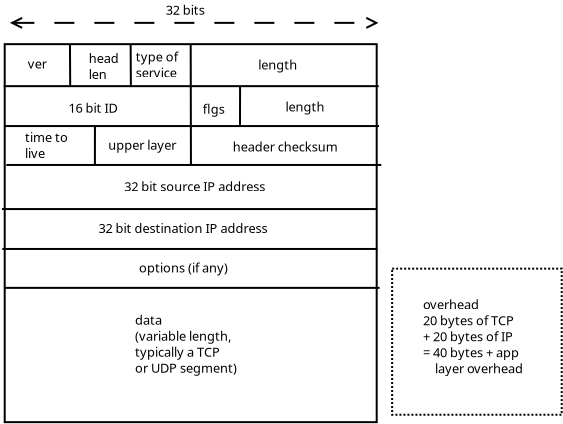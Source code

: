 <?xml version="1.0" encoding="UTF-8"?>
<dia:diagram xmlns:dia="http://www.lysator.liu.se/~alla/dia/">
  <dia:layer name="Background" visible="true" connectable="true" active="true">
    <dia:object type="Standard - Box" version="0" id="O0">
      <dia:attribute name="obj_pos">
        <dia:point val="15.7,4.95"/>
      </dia:attribute>
      <dia:attribute name="obj_bb">
        <dia:rectangle val="15.65,4.9;34.35,23.9"/>
      </dia:attribute>
      <dia:attribute name="elem_corner">
        <dia:point val="15.7,4.95"/>
      </dia:attribute>
      <dia:attribute name="elem_width">
        <dia:real val="18.6"/>
      </dia:attribute>
      <dia:attribute name="elem_height">
        <dia:real val="18.9"/>
      </dia:attribute>
      <dia:attribute name="show_background">
        <dia:boolean val="false"/>
      </dia:attribute>
    </dia:object>
    <dia:object type="Standard - Line" version="0" id="O1">
      <dia:attribute name="obj_pos">
        <dia:point val="15.65,7.05"/>
      </dia:attribute>
      <dia:attribute name="obj_bb">
        <dia:rectangle val="15.6,7;34.45,7.1"/>
      </dia:attribute>
      <dia:attribute name="conn_endpoints">
        <dia:point val="15.65,7.05"/>
        <dia:point val="34.4,7.05"/>
      </dia:attribute>
      <dia:attribute name="numcp">
        <dia:int val="1"/>
      </dia:attribute>
    </dia:object>
    <dia:object type="Standard - Line" version="0" id="O2">
      <dia:attribute name="obj_pos">
        <dia:point val="15.665,9.045"/>
      </dia:attribute>
      <dia:attribute name="obj_bb">
        <dia:rectangle val="15.615,8.995;34.465,9.095"/>
      </dia:attribute>
      <dia:attribute name="conn_endpoints">
        <dia:point val="15.665,9.045"/>
        <dia:point val="34.415,9.045"/>
      </dia:attribute>
      <dia:attribute name="numcp">
        <dia:int val="1"/>
      </dia:attribute>
    </dia:object>
    <dia:object type="Standard - Line" version="0" id="O3">
      <dia:attribute name="obj_pos">
        <dia:point val="15.78,10.99"/>
      </dia:attribute>
      <dia:attribute name="obj_bb">
        <dia:rectangle val="15.73,10.94;34.58,11.04"/>
      </dia:attribute>
      <dia:attribute name="conn_endpoints">
        <dia:point val="15.78,10.99"/>
        <dia:point val="34.53,10.99"/>
      </dia:attribute>
      <dia:attribute name="numcp">
        <dia:int val="1"/>
      </dia:attribute>
    </dia:object>
    <dia:object type="Standard - Line" version="0" id="O4">
      <dia:attribute name="obj_pos">
        <dia:point val="15.565,13.195"/>
      </dia:attribute>
      <dia:attribute name="obj_bb">
        <dia:rectangle val="15.515,13.145;34.365,13.245"/>
      </dia:attribute>
      <dia:attribute name="conn_endpoints">
        <dia:point val="15.565,13.195"/>
        <dia:point val="34.315,13.195"/>
      </dia:attribute>
      <dia:attribute name="numcp">
        <dia:int val="1"/>
      </dia:attribute>
    </dia:object>
    <dia:object type="Standard - Line" version="0" id="O5">
      <dia:attribute name="obj_pos">
        <dia:point val="15.58,15.19"/>
      </dia:attribute>
      <dia:attribute name="obj_bb">
        <dia:rectangle val="15.53,15.14;34.38,15.24"/>
      </dia:attribute>
      <dia:attribute name="conn_endpoints">
        <dia:point val="15.58,15.19"/>
        <dia:point val="34.33,15.19"/>
      </dia:attribute>
      <dia:attribute name="numcp">
        <dia:int val="1"/>
      </dia:attribute>
    </dia:object>
    <dia:object type="Standard - Line" version="0" id="O6">
      <dia:attribute name="obj_pos">
        <dia:point val="15.695,17.135"/>
      </dia:attribute>
      <dia:attribute name="obj_bb">
        <dia:rectangle val="15.645,17.085;34.495,17.185"/>
      </dia:attribute>
      <dia:attribute name="conn_endpoints">
        <dia:point val="15.695,17.135"/>
        <dia:point val="34.445,17.135"/>
      </dia:attribute>
      <dia:attribute name="numcp">
        <dia:int val="1"/>
      </dia:attribute>
    </dia:object>
    <dia:object type="Standard - Line" version="0" id="O7">
      <dia:attribute name="obj_pos">
        <dia:point val="25,4.95"/>
      </dia:attribute>
      <dia:attribute name="obj_bb">
        <dia:rectangle val="24.95,4.9;25.062,11.072"/>
      </dia:attribute>
      <dia:attribute name="conn_endpoints">
        <dia:point val="25,4.95"/>
        <dia:point val="25.012,11.021"/>
      </dia:attribute>
      <dia:attribute name="numcp">
        <dia:int val="1"/>
      </dia:attribute>
      <dia:connections>
        <dia:connection handle="0" to="O0" connection="1"/>
      </dia:connections>
    </dia:object>
    <dia:object type="Standard - Line" version="0" id="O8">
      <dia:attribute name="obj_pos">
        <dia:point val="18.963,4.935"/>
      </dia:attribute>
      <dia:attribute name="obj_bb">
        <dia:rectangle val="18.913,4.884;19.025,7.064"/>
      </dia:attribute>
      <dia:attribute name="conn_endpoints">
        <dia:point val="18.963,4.935"/>
        <dia:point val="18.975,7.014"/>
      </dia:attribute>
      <dia:attribute name="numcp">
        <dia:int val="1"/>
      </dia:attribute>
    </dia:object>
    <dia:object type="Standard - Line" version="0" id="O9">
      <dia:attribute name="obj_pos">
        <dia:point val="21.997,4.987"/>
      </dia:attribute>
      <dia:attribute name="obj_bb">
        <dia:rectangle val="21.947,4.936;22.059,7.119"/>
      </dia:attribute>
      <dia:attribute name="conn_endpoints">
        <dia:point val="21.997,4.987"/>
        <dia:point val="22.009,7.068"/>
      </dia:attribute>
      <dia:attribute name="numcp">
        <dia:int val="1"/>
      </dia:attribute>
    </dia:object>
    <dia:object type="Standard - Line" version="0" id="O10">
      <dia:attribute name="obj_pos">
        <dia:point val="27.469,7.089"/>
      </dia:attribute>
      <dia:attribute name="obj_bb">
        <dia:rectangle val="27.415,7.039;27.519,9.081"/>
      </dia:attribute>
      <dia:attribute name="conn_endpoints">
        <dia:point val="27.469,7.089"/>
        <dia:point val="27.465,9.031"/>
      </dia:attribute>
      <dia:attribute name="numcp">
        <dia:int val="1"/>
      </dia:attribute>
    </dia:object>
    <dia:object type="Standard - Line" version="0" id="O11">
      <dia:attribute name="obj_pos">
        <dia:point val="20.213,9.004"/>
      </dia:attribute>
      <dia:attribute name="obj_bb">
        <dia:rectangle val="20.16,8.954;20.264,11.044"/>
      </dia:attribute>
      <dia:attribute name="conn_endpoints">
        <dia:point val="20.213,9.004"/>
        <dia:point val="20.21,10.994"/>
      </dia:attribute>
      <dia:attribute name="numcp">
        <dia:int val="1"/>
      </dia:attribute>
    </dia:object>
    <dia:object type="Standard - Text" version="1" id="O12">
      <dia:attribute name="obj_pos">
        <dia:point val="16.849,6.167"/>
      </dia:attribute>
      <dia:attribute name="obj_bb">
        <dia:rectangle val="16.849,5.573;17.882,6.318"/>
      </dia:attribute>
      <dia:attribute name="text">
        <dia:composite type="text">
          <dia:attribute name="string">
            <dia:string>#ver#</dia:string>
          </dia:attribute>
          <dia:attribute name="font">
            <dia:font family="sans" style="0" name="Helvetica"/>
          </dia:attribute>
          <dia:attribute name="height">
            <dia:real val="0.8"/>
          </dia:attribute>
          <dia:attribute name="pos">
            <dia:point val="16.849,6.167"/>
          </dia:attribute>
          <dia:attribute name="color">
            <dia:color val="#000000ff"/>
          </dia:attribute>
          <dia:attribute name="alignment">
            <dia:enum val="0"/>
          </dia:attribute>
        </dia:composite>
      </dia:attribute>
      <dia:attribute name="valign">
        <dia:enum val="3"/>
      </dia:attribute>
    </dia:object>
    <dia:object type="Standard - Text" version="1" id="O13">
      <dia:attribute name="obj_pos">
        <dia:point val="19.902,5.894"/>
      </dia:attribute>
      <dia:attribute name="obj_bb">
        <dia:rectangle val="19.902,5.3;21.699,6.845"/>
      </dia:attribute>
      <dia:attribute name="text">
        <dia:composite type="text">
          <dia:attribute name="string">
            <dia:string>#head 
len#</dia:string>
          </dia:attribute>
          <dia:attribute name="font">
            <dia:font family="sans" style="0" name="Helvetica"/>
          </dia:attribute>
          <dia:attribute name="height">
            <dia:real val="0.8"/>
          </dia:attribute>
          <dia:attribute name="pos">
            <dia:point val="19.902,5.894"/>
          </dia:attribute>
          <dia:attribute name="color">
            <dia:color val="#000000ff"/>
          </dia:attribute>
          <dia:attribute name="alignment">
            <dia:enum val="0"/>
          </dia:attribute>
        </dia:composite>
      </dia:attribute>
      <dia:attribute name="valign">
        <dia:enum val="3"/>
      </dia:attribute>
    </dia:object>
    <dia:object type="Standard - Text" version="1" id="O14">
      <dia:attribute name="obj_pos">
        <dia:point val="22.247,5.812"/>
      </dia:attribute>
      <dia:attribute name="obj_bb">
        <dia:rectangle val="22.247,5.218;24.534,6.763"/>
      </dia:attribute>
      <dia:attribute name="text">
        <dia:composite type="text">
          <dia:attribute name="string">
            <dia:string>#type of
service#</dia:string>
          </dia:attribute>
          <dia:attribute name="font">
            <dia:font family="sans" style="0" name="Helvetica"/>
          </dia:attribute>
          <dia:attribute name="height">
            <dia:real val="0.8"/>
          </dia:attribute>
          <dia:attribute name="pos">
            <dia:point val="22.247,5.812"/>
          </dia:attribute>
          <dia:attribute name="color">
            <dia:color val="#000000ff"/>
          </dia:attribute>
          <dia:attribute name="alignment">
            <dia:enum val="0"/>
          </dia:attribute>
        </dia:composite>
      </dia:attribute>
      <dia:attribute name="valign">
        <dia:enum val="3"/>
      </dia:attribute>
    </dia:object>
    <dia:object type="Standard - Text" version="1" id="O15">
      <dia:attribute name="obj_pos">
        <dia:point val="28.381,6.221"/>
      </dia:attribute>
      <dia:attribute name="obj_bb">
        <dia:rectangle val="28.381,5.627;30.416,6.372"/>
      </dia:attribute>
      <dia:attribute name="text">
        <dia:composite type="text">
          <dia:attribute name="string">
            <dia:string>#length#</dia:string>
          </dia:attribute>
          <dia:attribute name="font">
            <dia:font family="sans" style="0" name="Helvetica"/>
          </dia:attribute>
          <dia:attribute name="height">
            <dia:real val="0.8"/>
          </dia:attribute>
          <dia:attribute name="pos">
            <dia:point val="28.381,6.221"/>
          </dia:attribute>
          <dia:attribute name="color">
            <dia:color val="#000000ff"/>
          </dia:attribute>
          <dia:attribute name="alignment">
            <dia:enum val="0"/>
          </dia:attribute>
        </dia:composite>
      </dia:attribute>
      <dia:attribute name="valign">
        <dia:enum val="3"/>
      </dia:attribute>
    </dia:object>
    <dia:object type="Standard - Text" version="1" id="O16">
      <dia:attribute name="obj_pos">
        <dia:point val="18.893,8.375"/>
      </dia:attribute>
      <dia:attribute name="obj_bb">
        <dia:rectangle val="18.893,7.781;21.626,8.526"/>
      </dia:attribute>
      <dia:attribute name="text">
        <dia:composite type="text">
          <dia:attribute name="string">
            <dia:string>#16 bit ID#</dia:string>
          </dia:attribute>
          <dia:attribute name="font">
            <dia:font family="sans" style="0" name="Helvetica"/>
          </dia:attribute>
          <dia:attribute name="height">
            <dia:real val="0.8"/>
          </dia:attribute>
          <dia:attribute name="pos">
            <dia:point val="18.893,8.375"/>
          </dia:attribute>
          <dia:attribute name="color">
            <dia:color val="#000000ff"/>
          </dia:attribute>
          <dia:attribute name="alignment">
            <dia:enum val="0"/>
          </dia:attribute>
        </dia:composite>
      </dia:attribute>
      <dia:attribute name="valign">
        <dia:enum val="3"/>
      </dia:attribute>
    </dia:object>
    <dia:object type="Standard - Text" version="1" id="O17">
      <dia:attribute name="obj_pos">
        <dia:point val="25.6,8.429"/>
      </dia:attribute>
      <dia:attribute name="obj_bb">
        <dia:rectangle val="25.6,7.835;26.74,8.58"/>
      </dia:attribute>
      <dia:attribute name="text">
        <dia:composite type="text">
          <dia:attribute name="string">
            <dia:string>#flgs#</dia:string>
          </dia:attribute>
          <dia:attribute name="font">
            <dia:font family="sans" style="0" name="Helvetica"/>
          </dia:attribute>
          <dia:attribute name="height">
            <dia:real val="0.8"/>
          </dia:attribute>
          <dia:attribute name="pos">
            <dia:point val="25.6,8.429"/>
          </dia:attribute>
          <dia:attribute name="color">
            <dia:color val="#000000ff"/>
          </dia:attribute>
          <dia:attribute name="alignment">
            <dia:enum val="0"/>
          </dia:attribute>
        </dia:composite>
      </dia:attribute>
      <dia:attribute name="valign">
        <dia:enum val="3"/>
      </dia:attribute>
    </dia:object>
    <dia:object type="Standard - Text" version="1" id="O18">
      <dia:attribute name="obj_pos">
        <dia:point val="29.744,8.32"/>
      </dia:attribute>
      <dia:attribute name="obj_bb">
        <dia:rectangle val="29.744,7.726;31.779,8.471"/>
      </dia:attribute>
      <dia:attribute name="text">
        <dia:composite type="text">
          <dia:attribute name="string">
            <dia:string>#length#</dia:string>
          </dia:attribute>
          <dia:attribute name="font">
            <dia:font family="sans" style="0" name="Helvetica"/>
          </dia:attribute>
          <dia:attribute name="height">
            <dia:real val="0.8"/>
          </dia:attribute>
          <dia:attribute name="pos">
            <dia:point val="29.744,8.32"/>
          </dia:attribute>
          <dia:attribute name="color">
            <dia:color val="#000000ff"/>
          </dia:attribute>
          <dia:attribute name="alignment">
            <dia:enum val="0"/>
          </dia:attribute>
        </dia:composite>
      </dia:attribute>
      <dia:attribute name="valign">
        <dia:enum val="3"/>
      </dia:attribute>
    </dia:object>
    <dia:object type="Standard - Text" version="1" id="O19">
      <dia:attribute name="obj_pos">
        <dia:point val="16.712,9.847"/>
      </dia:attribute>
      <dia:attribute name="obj_bb">
        <dia:rectangle val="16.712,9.253;19.202,10.798"/>
      </dia:attribute>
      <dia:attribute name="text">
        <dia:composite type="text">
          <dia:attribute name="string">
            <dia:string>#time to 
live#</dia:string>
          </dia:attribute>
          <dia:attribute name="font">
            <dia:font family="sans" style="0" name="Helvetica"/>
          </dia:attribute>
          <dia:attribute name="height">
            <dia:real val="0.8"/>
          </dia:attribute>
          <dia:attribute name="pos">
            <dia:point val="16.712,9.847"/>
          </dia:attribute>
          <dia:attribute name="color">
            <dia:color val="#000000ff"/>
          </dia:attribute>
          <dia:attribute name="alignment">
            <dia:enum val="0"/>
          </dia:attribute>
        </dia:composite>
      </dia:attribute>
      <dia:attribute name="valign">
        <dia:enum val="3"/>
      </dia:attribute>
    </dia:object>
    <dia:object type="Standard - Text" version="1" id="O20">
      <dia:attribute name="obj_pos">
        <dia:point val="20.883,10.229"/>
      </dia:attribute>
      <dia:attribute name="obj_bb">
        <dia:rectangle val="20.883,9.635;24.559,10.38"/>
      </dia:attribute>
      <dia:attribute name="text">
        <dia:composite type="text">
          <dia:attribute name="string">
            <dia:string>#upper layer#</dia:string>
          </dia:attribute>
          <dia:attribute name="font">
            <dia:font family="sans" style="0" name="Helvetica"/>
          </dia:attribute>
          <dia:attribute name="height">
            <dia:real val="0.8"/>
          </dia:attribute>
          <dia:attribute name="pos">
            <dia:point val="20.883,10.229"/>
          </dia:attribute>
          <dia:attribute name="color">
            <dia:color val="#000000ff"/>
          </dia:attribute>
          <dia:attribute name="alignment">
            <dia:enum val="0"/>
          </dia:attribute>
        </dia:composite>
      </dia:attribute>
      <dia:attribute name="valign">
        <dia:enum val="3"/>
      </dia:attribute>
    </dia:object>
    <dia:object type="Standard - Text" version="1" id="O21">
      <dia:attribute name="obj_pos">
        <dia:point val="27.099,10.311"/>
      </dia:attribute>
      <dia:attribute name="obj_bb">
        <dia:rectangle val="27.099,9.717;32.784,10.461"/>
      </dia:attribute>
      <dia:attribute name="text">
        <dia:composite type="text">
          <dia:attribute name="string">
            <dia:string>#header checksum#</dia:string>
          </dia:attribute>
          <dia:attribute name="font">
            <dia:font family="sans" style="0" name="Helvetica"/>
          </dia:attribute>
          <dia:attribute name="height">
            <dia:real val="0.8"/>
          </dia:attribute>
          <dia:attribute name="pos">
            <dia:point val="27.099,10.311"/>
          </dia:attribute>
          <dia:attribute name="color">
            <dia:color val="#000000ff"/>
          </dia:attribute>
          <dia:attribute name="alignment">
            <dia:enum val="0"/>
          </dia:attribute>
        </dia:composite>
      </dia:attribute>
      <dia:attribute name="valign">
        <dia:enum val="3"/>
      </dia:attribute>
    </dia:object>
    <dia:object type="Standard - Text" version="1" id="O22">
      <dia:attribute name="obj_pos">
        <dia:point val="21.674,12.301"/>
      </dia:attribute>
      <dia:attribute name="obj_bb">
        <dia:rectangle val="21.674,11.707;29.337,12.452"/>
      </dia:attribute>
      <dia:attribute name="text">
        <dia:composite type="text">
          <dia:attribute name="string">
            <dia:string>#32 bit source IP address#</dia:string>
          </dia:attribute>
          <dia:attribute name="font">
            <dia:font family="sans" style="0" name="Helvetica"/>
          </dia:attribute>
          <dia:attribute name="height">
            <dia:real val="0.8"/>
          </dia:attribute>
          <dia:attribute name="pos">
            <dia:point val="21.674,12.301"/>
          </dia:attribute>
          <dia:attribute name="color">
            <dia:color val="#000000ff"/>
          </dia:attribute>
          <dia:attribute name="alignment">
            <dia:enum val="0"/>
          </dia:attribute>
        </dia:composite>
      </dia:attribute>
      <dia:attribute name="valign">
        <dia:enum val="3"/>
      </dia:attribute>
    </dia:object>
    <dia:object type="Standard - Text" version="1" id="O23">
      <dia:attribute name="obj_pos">
        <dia:point val="20.385,14.394"/>
      </dia:attribute>
      <dia:attribute name="obj_bb">
        <dia:rectangle val="20.385,13.8;29.505,14.544"/>
      </dia:attribute>
      <dia:attribute name="text">
        <dia:composite type="text">
          <dia:attribute name="string">
            <dia:string>#32 bit destination IP address#</dia:string>
          </dia:attribute>
          <dia:attribute name="font">
            <dia:font family="sans" style="0" name="Helvetica"/>
          </dia:attribute>
          <dia:attribute name="height">
            <dia:real val="0.8"/>
          </dia:attribute>
          <dia:attribute name="pos">
            <dia:point val="20.385,14.394"/>
          </dia:attribute>
          <dia:attribute name="color">
            <dia:color val="#000000ff"/>
          </dia:attribute>
          <dia:attribute name="alignment">
            <dia:enum val="0"/>
          </dia:attribute>
        </dia:composite>
      </dia:attribute>
      <dia:attribute name="valign">
        <dia:enum val="3"/>
      </dia:attribute>
    </dia:object>
    <dia:object type="Standard - Text" version="1" id="O24">
      <dia:attribute name="obj_pos">
        <dia:point val="22.41,16.363"/>
      </dia:attribute>
      <dia:attribute name="obj_bb">
        <dia:rectangle val="22.41,15.769;27.247,16.514"/>
      </dia:attribute>
      <dia:attribute name="text">
        <dia:composite type="text">
          <dia:attribute name="string">
            <dia:string>#options (if any)#</dia:string>
          </dia:attribute>
          <dia:attribute name="font">
            <dia:font family="sans" style="0" name="Helvetica"/>
          </dia:attribute>
          <dia:attribute name="height">
            <dia:real val="0.8"/>
          </dia:attribute>
          <dia:attribute name="pos">
            <dia:point val="22.41,16.363"/>
          </dia:attribute>
          <dia:attribute name="color">
            <dia:color val="#000000ff"/>
          </dia:attribute>
          <dia:attribute name="alignment">
            <dia:enum val="0"/>
          </dia:attribute>
        </dia:composite>
      </dia:attribute>
      <dia:attribute name="valign">
        <dia:enum val="3"/>
      </dia:attribute>
    </dia:object>
    <dia:object type="Standard - Text" version="1" id="O25">
      <dia:attribute name="obj_pos">
        <dia:point val="22.219,18.98"/>
      </dia:attribute>
      <dia:attribute name="obj_bb">
        <dia:rectangle val="22.219,18.386;27.689,21.531"/>
      </dia:attribute>
      <dia:attribute name="text">
        <dia:composite type="text">
          <dia:attribute name="string">
            <dia:string>#data
(variable length, 
typically a TCP
or UDP segment)#</dia:string>
          </dia:attribute>
          <dia:attribute name="font">
            <dia:font family="sans" style="0" name="Helvetica"/>
          </dia:attribute>
          <dia:attribute name="height">
            <dia:real val="0.8"/>
          </dia:attribute>
          <dia:attribute name="pos">
            <dia:point val="22.219,18.98"/>
          </dia:attribute>
          <dia:attribute name="color">
            <dia:color val="#000000ff"/>
          </dia:attribute>
          <dia:attribute name="alignment">
            <dia:enum val="0"/>
          </dia:attribute>
        </dia:composite>
      </dia:attribute>
      <dia:attribute name="valign">
        <dia:enum val="3"/>
      </dia:attribute>
    </dia:object>
    <dia:object type="Standard - Line" version="0" id="O26">
      <dia:attribute name="obj_pos">
        <dia:point val="15.96,3.885"/>
      </dia:attribute>
      <dia:attribute name="obj_bb">
        <dia:rectangle val="15.91,3.555;34.44,4.216"/>
      </dia:attribute>
      <dia:attribute name="conn_endpoints">
        <dia:point val="15.96,3.885"/>
        <dia:point val="34.39,3.885"/>
      </dia:attribute>
      <dia:attribute name="numcp">
        <dia:int val="1"/>
      </dia:attribute>
      <dia:attribute name="line_style">
        <dia:enum val="1"/>
      </dia:attribute>
      <dia:attribute name="start_arrow">
        <dia:enum val="1"/>
      </dia:attribute>
      <dia:attribute name="start_arrow_length">
        <dia:real val="0.5"/>
      </dia:attribute>
      <dia:attribute name="start_arrow_width">
        <dia:real val="0.5"/>
      </dia:attribute>
      <dia:attribute name="end_arrow">
        <dia:enum val="1"/>
      </dia:attribute>
      <dia:attribute name="end_arrow_length">
        <dia:real val="0.5"/>
      </dia:attribute>
      <dia:attribute name="end_arrow_width">
        <dia:real val="0.5"/>
      </dia:attribute>
    </dia:object>
    <dia:object type="Standard - Text" version="1" id="O27">
      <dia:attribute name="obj_pos">
        <dia:point val="23.758,3.477"/>
      </dia:attribute>
      <dia:attribute name="obj_bb">
        <dia:rectangle val="23.758,2.882;25.94,3.627"/>
      </dia:attribute>
      <dia:attribute name="text">
        <dia:composite type="text">
          <dia:attribute name="string">
            <dia:string>#32 bits#</dia:string>
          </dia:attribute>
          <dia:attribute name="font">
            <dia:font family="sans" style="0" name="Helvetica"/>
          </dia:attribute>
          <dia:attribute name="height">
            <dia:real val="0.8"/>
          </dia:attribute>
          <dia:attribute name="pos">
            <dia:point val="23.758,3.477"/>
          </dia:attribute>
          <dia:attribute name="color">
            <dia:color val="#000000ff"/>
          </dia:attribute>
          <dia:attribute name="alignment">
            <dia:enum val="0"/>
          </dia:attribute>
        </dia:composite>
      </dia:attribute>
      <dia:attribute name="valign">
        <dia:enum val="3"/>
      </dia:attribute>
    </dia:object>
    <dia:object type="Standard - Box" version="0" id="O28">
      <dia:attribute name="obj_pos">
        <dia:point val="35.072,16.174"/>
      </dia:attribute>
      <dia:attribute name="obj_bb">
        <dia:rectangle val="35.022,16.124;43.6,23.53"/>
      </dia:attribute>
      <dia:attribute name="elem_corner">
        <dia:point val="35.072,16.174"/>
      </dia:attribute>
      <dia:attribute name="elem_width">
        <dia:real val="8.479"/>
      </dia:attribute>
      <dia:attribute name="elem_height">
        <dia:real val="7.306"/>
      </dia:attribute>
      <dia:attribute name="show_background">
        <dia:boolean val="true"/>
      </dia:attribute>
      <dia:attribute name="line_style">
        <dia:enum val="4"/>
      </dia:attribute>
    </dia:object>
    <dia:object type="Standard - Text" version="1" id="O29">
      <dia:attribute name="obj_pos">
        <dia:point val="36.612,18.205"/>
      </dia:attribute>
      <dia:attribute name="obj_bb">
        <dia:rectangle val="36.612,17.611;42.267,21.556"/>
      </dia:attribute>
      <dia:attribute name="text">
        <dia:composite type="text">
          <dia:attribute name="string">
            <dia:string>#overhead
20 bytes of TCP
+ 20 bytes of IP
= 40 bytes + app
    layer overhead#</dia:string>
          </dia:attribute>
          <dia:attribute name="font">
            <dia:font family="sans" style="0" name="Helvetica"/>
          </dia:attribute>
          <dia:attribute name="height">
            <dia:real val="0.8"/>
          </dia:attribute>
          <dia:attribute name="pos">
            <dia:point val="36.612,18.205"/>
          </dia:attribute>
          <dia:attribute name="color">
            <dia:color val="#000000ff"/>
          </dia:attribute>
          <dia:attribute name="alignment">
            <dia:enum val="0"/>
          </dia:attribute>
        </dia:composite>
      </dia:attribute>
      <dia:attribute name="valign">
        <dia:enum val="3"/>
      </dia:attribute>
    </dia:object>
  </dia:layer>
</dia:diagram>

